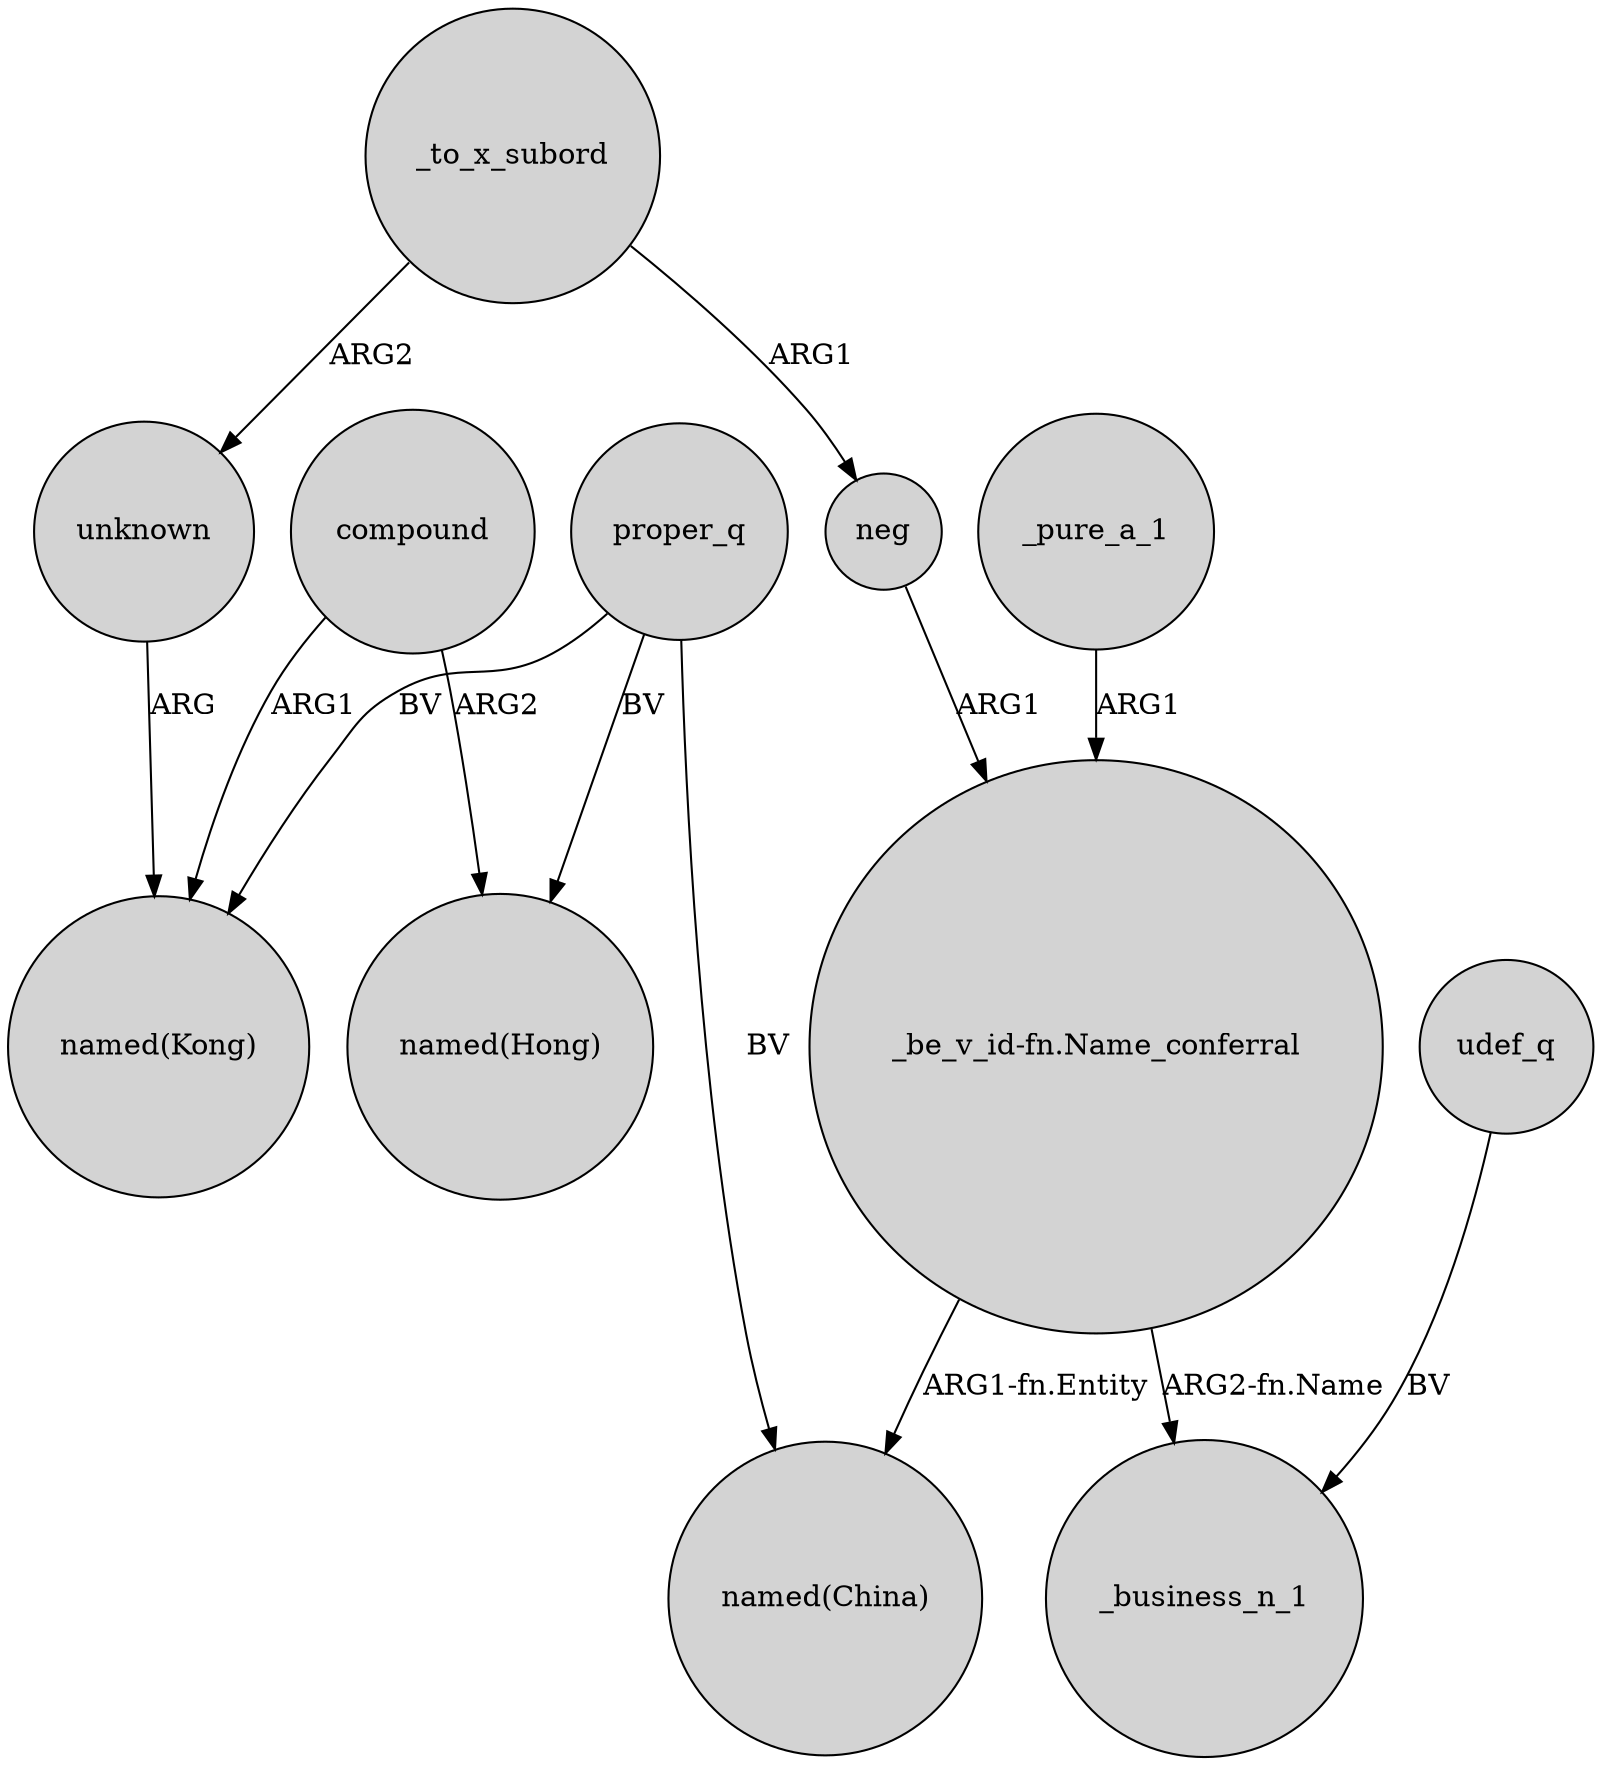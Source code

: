 digraph {
	node [shape=circle style=filled]
	unknown -> "named(Kong)" [label=ARG]
	_to_x_subord -> neg [label=ARG1]
	proper_q -> "named(China)" [label=BV]
	"_be_v_id-fn.Name_conferral" -> "named(China)" [label="ARG1-fn.Entity"]
	proper_q -> "named(Kong)" [label=BV]
	udef_q -> _business_n_1 [label=BV]
	compound -> "named(Hong)" [label=ARG2]
	_pure_a_1 -> "_be_v_id-fn.Name_conferral" [label=ARG1]
	proper_q -> "named(Hong)" [label=BV]
	compound -> "named(Kong)" [label=ARG1]
	neg -> "_be_v_id-fn.Name_conferral" [label=ARG1]
	"_be_v_id-fn.Name_conferral" -> _business_n_1 [label="ARG2-fn.Name"]
	_to_x_subord -> unknown [label=ARG2]
}

